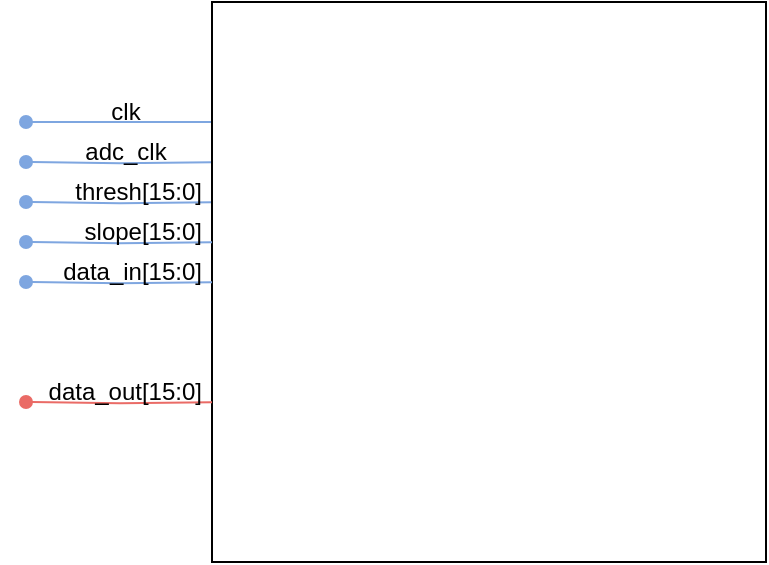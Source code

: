<mxfile version="22.0.3" type="device">
  <diagram name="Page-1" id="QBbwKGtOgvUVuIy1DLak">
    <mxGraphModel dx="446" dy="262" grid="1" gridSize="10" guides="1" tooltips="1" connect="1" arrows="1" fold="1" page="1" pageScale="1" pageWidth="850" pageHeight="1100" math="0" shadow="0">
      <root>
        <mxCell id="0" />
        <mxCell id="1" parent="0" />
        <mxCell id="_hdrw2pxhjaAS9uZ2DYu-3" style="edgeStyle=orthogonalEdgeStyle;rounded=0;orthogonalLoop=1;jettySize=auto;html=1;exitX=0;exitY=0.25;exitDx=0;exitDy=0;endArrow=oval;endFill=1;strokeColor=#7EA6E0;" edge="1" parent="1">
          <mxGeometry relative="1" as="geometry">
            <mxPoint x="80" y="200" as="targetPoint" />
            <mxPoint x="173" y="200" as="sourcePoint" />
          </mxGeometry>
        </mxCell>
        <mxCell id="_hdrw2pxhjaAS9uZ2DYu-4" style="edgeStyle=orthogonalEdgeStyle;rounded=0;orthogonalLoop=1;jettySize=auto;html=1;exitX=0;exitY=0.25;exitDx=0;exitDy=0;endArrow=oval;endFill=1;strokeColor=#7EA6E0;" edge="1" parent="1">
          <mxGeometry relative="1" as="geometry">
            <mxPoint x="80" y="220.005" as="targetPoint" />
            <mxPoint x="173" y="220.1" as="sourcePoint" />
          </mxGeometry>
        </mxCell>
        <mxCell id="_hdrw2pxhjaAS9uZ2DYu-6" style="edgeStyle=orthogonalEdgeStyle;rounded=0;orthogonalLoop=1;jettySize=auto;html=1;exitX=0;exitY=0.25;exitDx=0;exitDy=0;endArrow=oval;endFill=1;strokeColor=#7EA6E0;" edge="1" parent="1">
          <mxGeometry relative="1" as="geometry">
            <mxPoint x="80" y="240.005" as="targetPoint" />
            <mxPoint x="173" y="240.1" as="sourcePoint" />
          </mxGeometry>
        </mxCell>
        <mxCell id="_hdrw2pxhjaAS9uZ2DYu-1" value="" style="rounded=0;whiteSpace=wrap;html=1;" vertex="1" parent="1">
          <mxGeometry x="173" y="140" width="277" height="280" as="geometry" />
        </mxCell>
        <mxCell id="_hdrw2pxhjaAS9uZ2DYu-2" value="clk" style="text;html=1;strokeColor=none;fillColor=none;align=center;verticalAlign=middle;whiteSpace=wrap;rounded=0;" vertex="1" parent="1">
          <mxGeometry x="100" y="180" width="60" height="30" as="geometry" />
        </mxCell>
        <mxCell id="_hdrw2pxhjaAS9uZ2DYu-5" value="adc_clk" style="text;html=1;strokeColor=none;fillColor=none;align=center;verticalAlign=middle;whiteSpace=wrap;rounded=0;" vertex="1" parent="1">
          <mxGeometry x="100" y="200" width="60" height="30" as="geometry" />
        </mxCell>
        <mxCell id="_hdrw2pxhjaAS9uZ2DYu-7" value="thresh[15:0]" style="text;html=1;strokeColor=none;fillColor=none;align=right;verticalAlign=middle;whiteSpace=wrap;rounded=0;" vertex="1" parent="1">
          <mxGeometry x="90" y="220" width="80" height="30" as="geometry" />
        </mxCell>
        <mxCell id="_hdrw2pxhjaAS9uZ2DYu-8" style="edgeStyle=orthogonalEdgeStyle;rounded=0;orthogonalLoop=1;jettySize=auto;html=1;exitX=0;exitY=0.25;exitDx=0;exitDy=0;endArrow=oval;endFill=1;strokeColor=#7EA6E0;" edge="1" parent="1">
          <mxGeometry relative="1" as="geometry">
            <mxPoint x="80" y="260.005" as="targetPoint" />
            <mxPoint x="173" y="260.1" as="sourcePoint" />
          </mxGeometry>
        </mxCell>
        <mxCell id="_hdrw2pxhjaAS9uZ2DYu-9" value="slope[15:0]" style="text;html=1;strokeColor=none;fillColor=none;align=right;verticalAlign=middle;whiteSpace=wrap;rounded=0;" vertex="1" parent="1">
          <mxGeometry x="90" y="240" width="80" height="30" as="geometry" />
        </mxCell>
        <mxCell id="_hdrw2pxhjaAS9uZ2DYu-10" style="edgeStyle=orthogonalEdgeStyle;rounded=0;orthogonalLoop=1;jettySize=auto;html=1;exitX=0;exitY=0.25;exitDx=0;exitDy=0;endArrow=oval;endFill=1;strokeColor=#EA6B66;" edge="1" parent="1">
          <mxGeometry relative="1" as="geometry">
            <mxPoint x="80" y="340.005" as="targetPoint" />
            <mxPoint x="173" y="340.1" as="sourcePoint" />
          </mxGeometry>
        </mxCell>
        <mxCell id="_hdrw2pxhjaAS9uZ2DYu-11" value="data_out[15:0]" style="text;html=1;strokeColor=none;fillColor=none;align=right;verticalAlign=middle;whiteSpace=wrap;rounded=0;" vertex="1" parent="1">
          <mxGeometry x="67" y="320" width="103" height="30" as="geometry" />
        </mxCell>
        <mxCell id="_hdrw2pxhjaAS9uZ2DYu-13" style="edgeStyle=orthogonalEdgeStyle;rounded=0;orthogonalLoop=1;jettySize=auto;html=1;exitX=0;exitY=0.25;exitDx=0;exitDy=0;endArrow=oval;endFill=1;strokeColor=#7EA6E0;" edge="1" parent="1">
          <mxGeometry relative="1" as="geometry">
            <mxPoint x="80" y="280.005" as="targetPoint" />
            <mxPoint x="173" y="280.1" as="sourcePoint" />
          </mxGeometry>
        </mxCell>
        <mxCell id="_hdrw2pxhjaAS9uZ2DYu-14" value="data_in[15:0]" style="text;html=1;strokeColor=none;fillColor=none;align=right;verticalAlign=middle;whiteSpace=wrap;rounded=0;" vertex="1" parent="1">
          <mxGeometry x="90" y="260" width="80" height="30" as="geometry" />
        </mxCell>
      </root>
    </mxGraphModel>
  </diagram>
</mxfile>
